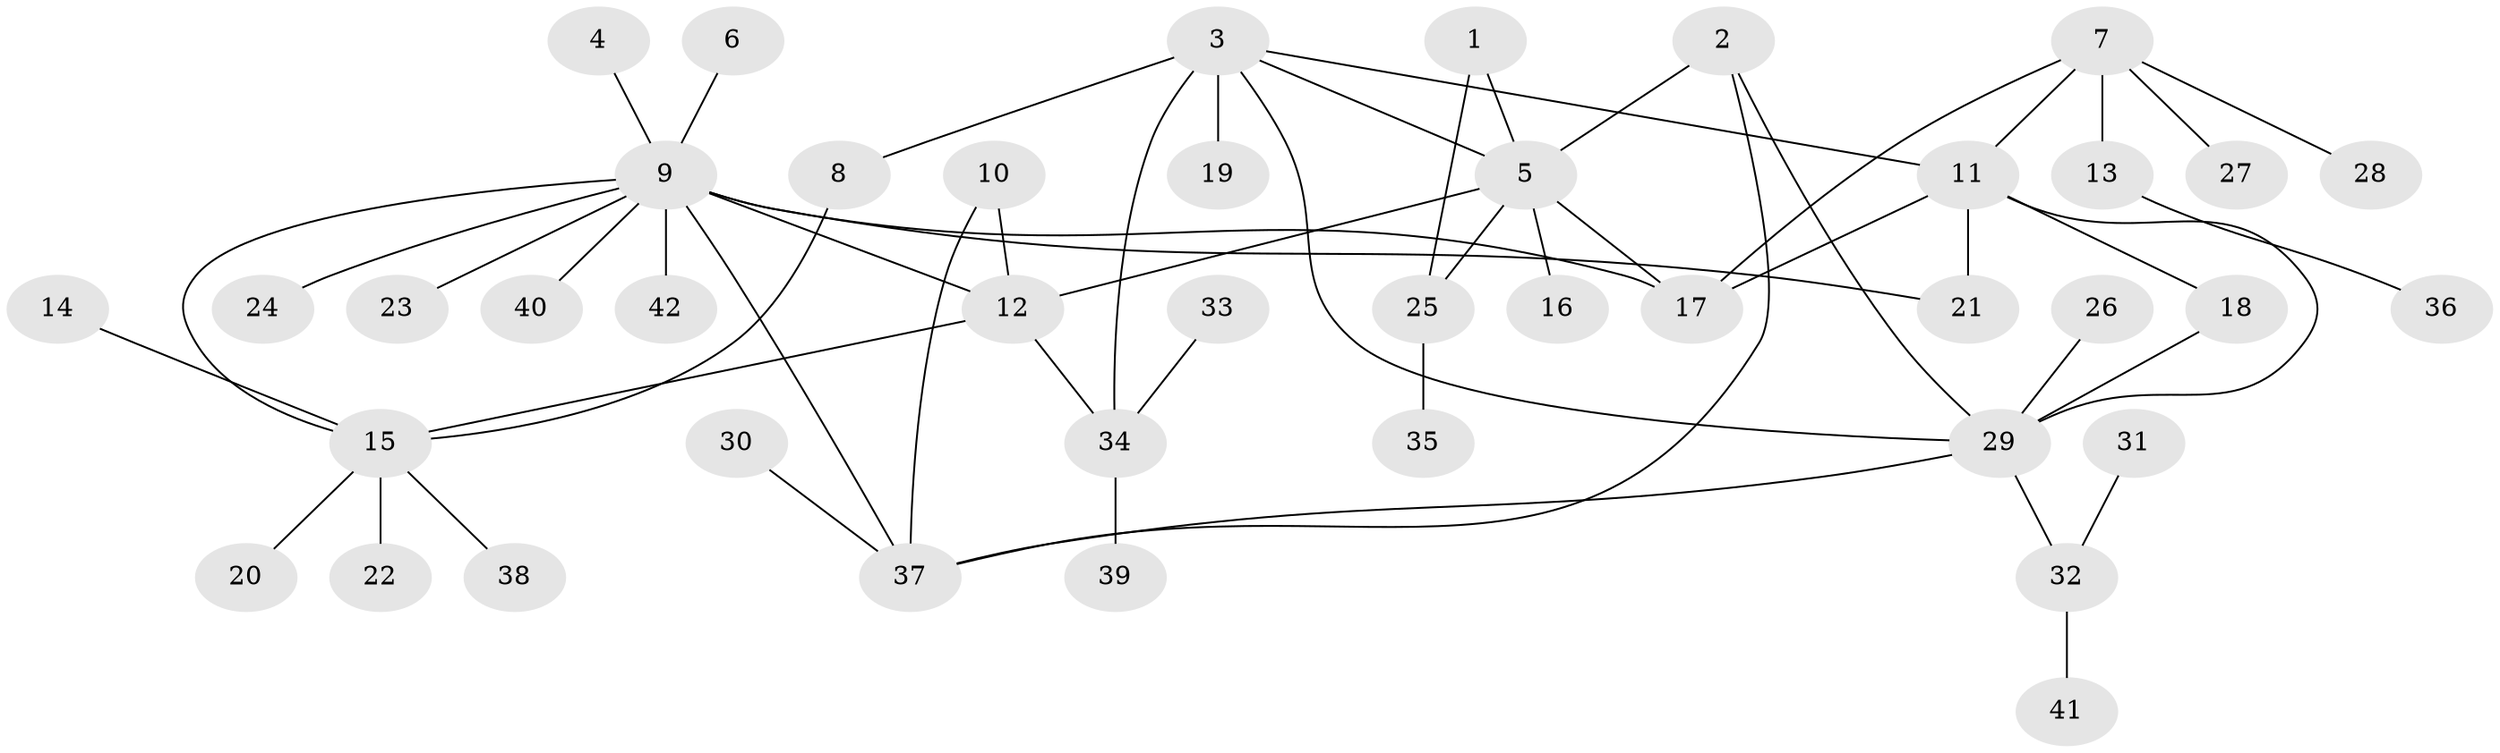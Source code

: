 // original degree distribution, {2: 0.26153846153846155, 8: 0.046153846153846156, 4: 0.046153846153846156, 7: 0.015384615384615385, 5: 0.046153846153846156, 3: 0.015384615384615385, 6: 0.046153846153846156, 12: 0.015384615384615385, 1: 0.5076923076923077}
// Generated by graph-tools (version 1.1) at 2025/37/03/04/25 23:37:45]
// undirected, 42 vertices, 55 edges
graph export_dot {
  node [color=gray90,style=filled];
  1;
  2;
  3;
  4;
  5;
  6;
  7;
  8;
  9;
  10;
  11;
  12;
  13;
  14;
  15;
  16;
  17;
  18;
  19;
  20;
  21;
  22;
  23;
  24;
  25;
  26;
  27;
  28;
  29;
  30;
  31;
  32;
  33;
  34;
  35;
  36;
  37;
  38;
  39;
  40;
  41;
  42;
  1 -- 5 [weight=1.0];
  1 -- 25 [weight=1.0];
  2 -- 5 [weight=1.0];
  2 -- 29 [weight=1.0];
  2 -- 37 [weight=1.0];
  3 -- 5 [weight=1.0];
  3 -- 8 [weight=1.0];
  3 -- 11 [weight=1.0];
  3 -- 19 [weight=1.0];
  3 -- 29 [weight=1.0];
  3 -- 34 [weight=2.0];
  4 -- 9 [weight=1.0];
  5 -- 12 [weight=1.0];
  5 -- 16 [weight=1.0];
  5 -- 17 [weight=1.0];
  5 -- 25 [weight=1.0];
  6 -- 9 [weight=1.0];
  7 -- 11 [weight=1.0];
  7 -- 13 [weight=1.0];
  7 -- 17 [weight=1.0];
  7 -- 27 [weight=1.0];
  7 -- 28 [weight=1.0];
  8 -- 15 [weight=1.0];
  9 -- 12 [weight=1.0];
  9 -- 15 [weight=1.0];
  9 -- 17 [weight=1.0];
  9 -- 21 [weight=1.0];
  9 -- 23 [weight=1.0];
  9 -- 24 [weight=1.0];
  9 -- 37 [weight=1.0];
  9 -- 40 [weight=1.0];
  9 -- 42 [weight=1.0];
  10 -- 12 [weight=1.0];
  10 -- 37 [weight=1.0];
  11 -- 17 [weight=1.0];
  11 -- 18 [weight=1.0];
  11 -- 21 [weight=1.0];
  11 -- 29 [weight=1.0];
  12 -- 15 [weight=1.0];
  12 -- 34 [weight=1.0];
  13 -- 36 [weight=1.0];
  14 -- 15 [weight=1.0];
  15 -- 20 [weight=1.0];
  15 -- 22 [weight=1.0];
  15 -- 38 [weight=1.0];
  18 -- 29 [weight=1.0];
  25 -- 35 [weight=1.0];
  26 -- 29 [weight=1.0];
  29 -- 32 [weight=1.0];
  29 -- 37 [weight=1.0];
  30 -- 37 [weight=1.0];
  31 -- 32 [weight=1.0];
  32 -- 41 [weight=1.0];
  33 -- 34 [weight=1.0];
  34 -- 39 [weight=1.0];
}
